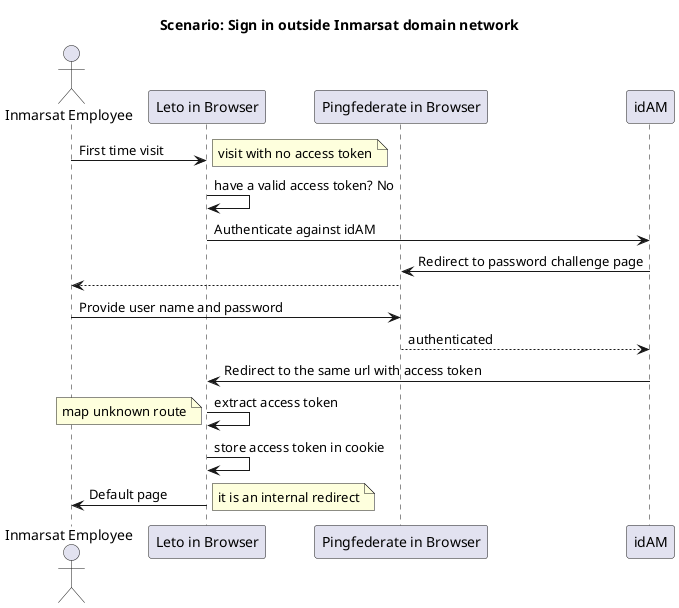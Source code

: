 @startuml

title Scenario: Sign in outside Inmarsat domain network

actor "Inmarsat Employee"
participant "Leto in Browser"
participant "Pingfederate in Browser"
participant "idAM"

"Inmarsat Employee" -> "Leto in Browser": First time visit
note right: visit with no access token
"Leto in Browser" -> "Leto in Browser": have a valid access token? No
"Leto in Browser" -> "idAM": Authenticate against idAM

"idAM" -> "Pingfederate in Browser": Redirect to password challenge page
"Pingfederate in Browser" --> "Inmarsat Employee"
"Inmarsat Employee" -> "Pingfederate in Browser": Provide user name and password
"Pingfederate in Browser" --> "idAM": authenticated
"idAM" -> "Leto in Browser": Redirect to the same url with access token
"Leto in Browser" -> "Leto in Browser": extract access token
note left: map unknown route
"Leto in Browser" -> "Leto in Browser": store access token in cookie
"Leto in Browser" -> "Inmarsat Employee": Default page
note right: it is an internal redirect

@enduml
